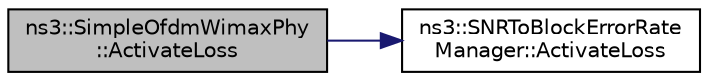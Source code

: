 digraph "ns3::SimpleOfdmWimaxPhy::ActivateLoss"
{
  edge [fontname="Helvetica",fontsize="10",labelfontname="Helvetica",labelfontsize="10"];
  node [fontname="Helvetica",fontsize="10",shape=record];
  rankdir="LR";
  Node1 [label="ns3::SimpleOfdmWimaxPhy\l::ActivateLoss",height=0.2,width=0.4,color="black", fillcolor="grey75", style="filled", fontcolor="black"];
  Node1 -> Node2 [color="midnightblue",fontsize="10",style="solid"];
  Node2 [label="ns3::SNRToBlockErrorRate\lManager::ActivateLoss",height=0.2,width=0.4,color="black", fillcolor="white", style="filled",URL="$dd/d40/classns3_1_1SNRToBlockErrorRateManager.html#a24d99d7e425d20151984572876ee88c5",tooltip="If activate loss is called with false, all the returned BlcER will be 0 (no losses) ..."];
}
